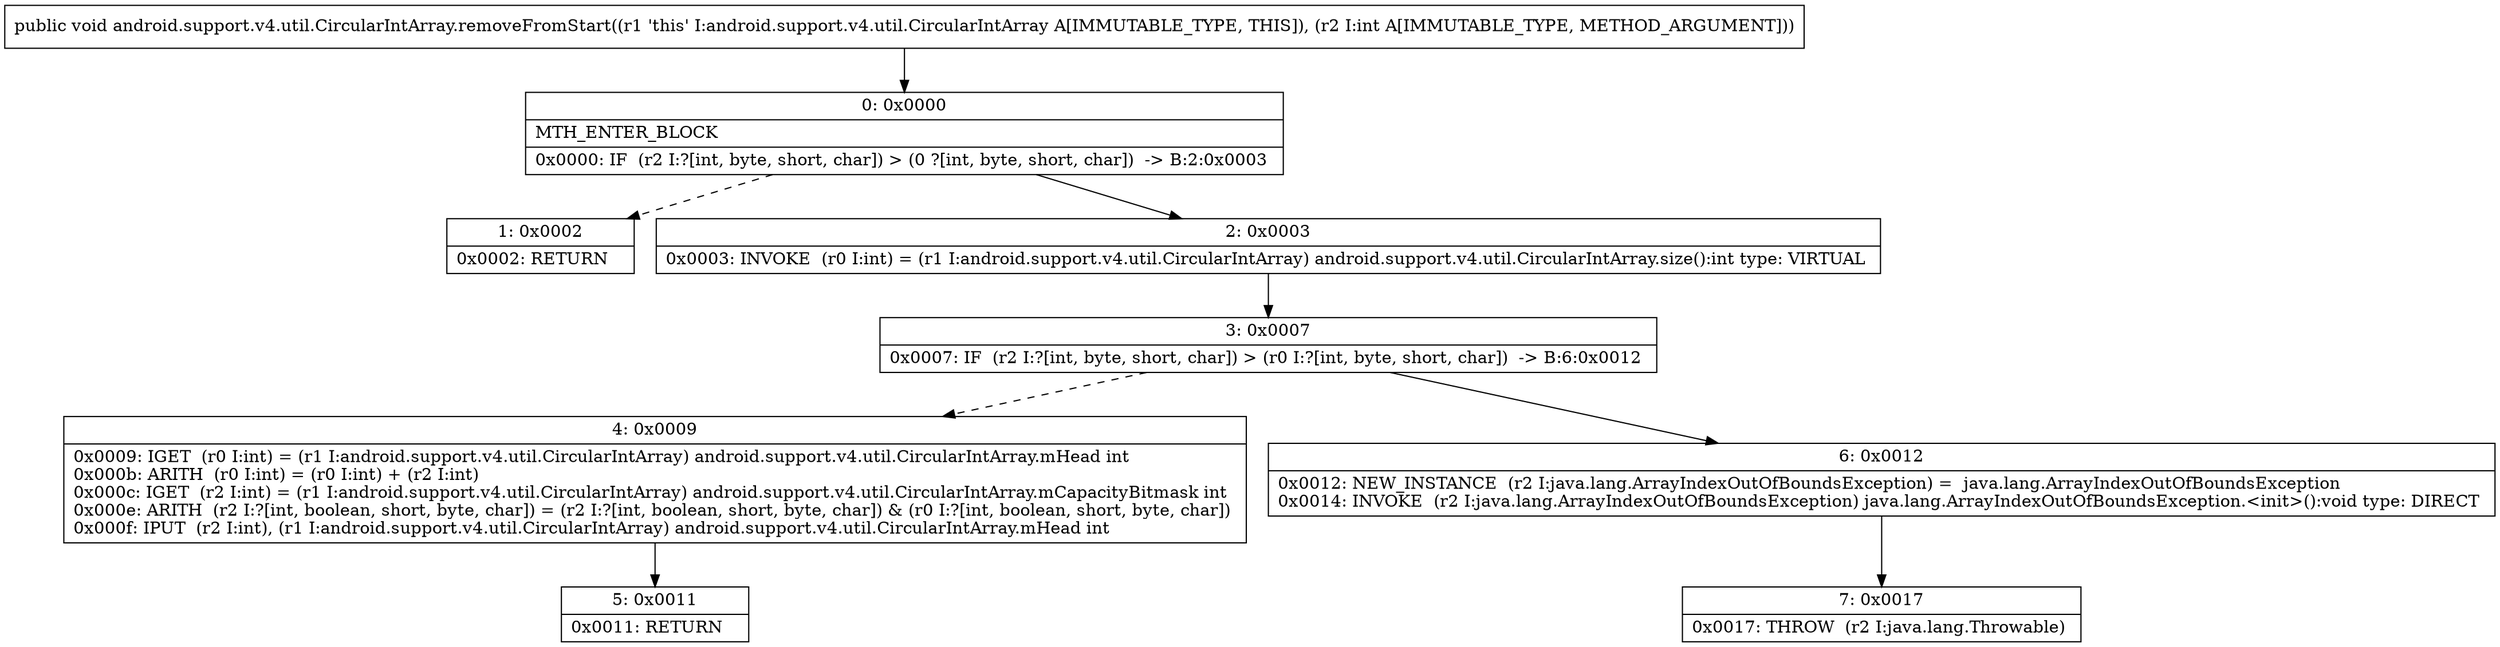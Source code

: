 digraph "CFG forandroid.support.v4.util.CircularIntArray.removeFromStart(I)V" {
Node_0 [shape=record,label="{0\:\ 0x0000|MTH_ENTER_BLOCK\l|0x0000: IF  (r2 I:?[int, byte, short, char]) \> (0 ?[int, byte, short, char])  \-\> B:2:0x0003 \l}"];
Node_1 [shape=record,label="{1\:\ 0x0002|0x0002: RETURN   \l}"];
Node_2 [shape=record,label="{2\:\ 0x0003|0x0003: INVOKE  (r0 I:int) = (r1 I:android.support.v4.util.CircularIntArray) android.support.v4.util.CircularIntArray.size():int type: VIRTUAL \l}"];
Node_3 [shape=record,label="{3\:\ 0x0007|0x0007: IF  (r2 I:?[int, byte, short, char]) \> (r0 I:?[int, byte, short, char])  \-\> B:6:0x0012 \l}"];
Node_4 [shape=record,label="{4\:\ 0x0009|0x0009: IGET  (r0 I:int) = (r1 I:android.support.v4.util.CircularIntArray) android.support.v4.util.CircularIntArray.mHead int \l0x000b: ARITH  (r0 I:int) = (r0 I:int) + (r2 I:int) \l0x000c: IGET  (r2 I:int) = (r1 I:android.support.v4.util.CircularIntArray) android.support.v4.util.CircularIntArray.mCapacityBitmask int \l0x000e: ARITH  (r2 I:?[int, boolean, short, byte, char]) = (r2 I:?[int, boolean, short, byte, char]) & (r0 I:?[int, boolean, short, byte, char]) \l0x000f: IPUT  (r2 I:int), (r1 I:android.support.v4.util.CircularIntArray) android.support.v4.util.CircularIntArray.mHead int \l}"];
Node_5 [shape=record,label="{5\:\ 0x0011|0x0011: RETURN   \l}"];
Node_6 [shape=record,label="{6\:\ 0x0012|0x0012: NEW_INSTANCE  (r2 I:java.lang.ArrayIndexOutOfBoundsException) =  java.lang.ArrayIndexOutOfBoundsException \l0x0014: INVOKE  (r2 I:java.lang.ArrayIndexOutOfBoundsException) java.lang.ArrayIndexOutOfBoundsException.\<init\>():void type: DIRECT \l}"];
Node_7 [shape=record,label="{7\:\ 0x0017|0x0017: THROW  (r2 I:java.lang.Throwable) \l}"];
MethodNode[shape=record,label="{public void android.support.v4.util.CircularIntArray.removeFromStart((r1 'this' I:android.support.v4.util.CircularIntArray A[IMMUTABLE_TYPE, THIS]), (r2 I:int A[IMMUTABLE_TYPE, METHOD_ARGUMENT])) }"];
MethodNode -> Node_0;
Node_0 -> Node_1[style=dashed];
Node_0 -> Node_2;
Node_2 -> Node_3;
Node_3 -> Node_4[style=dashed];
Node_3 -> Node_6;
Node_4 -> Node_5;
Node_6 -> Node_7;
}

